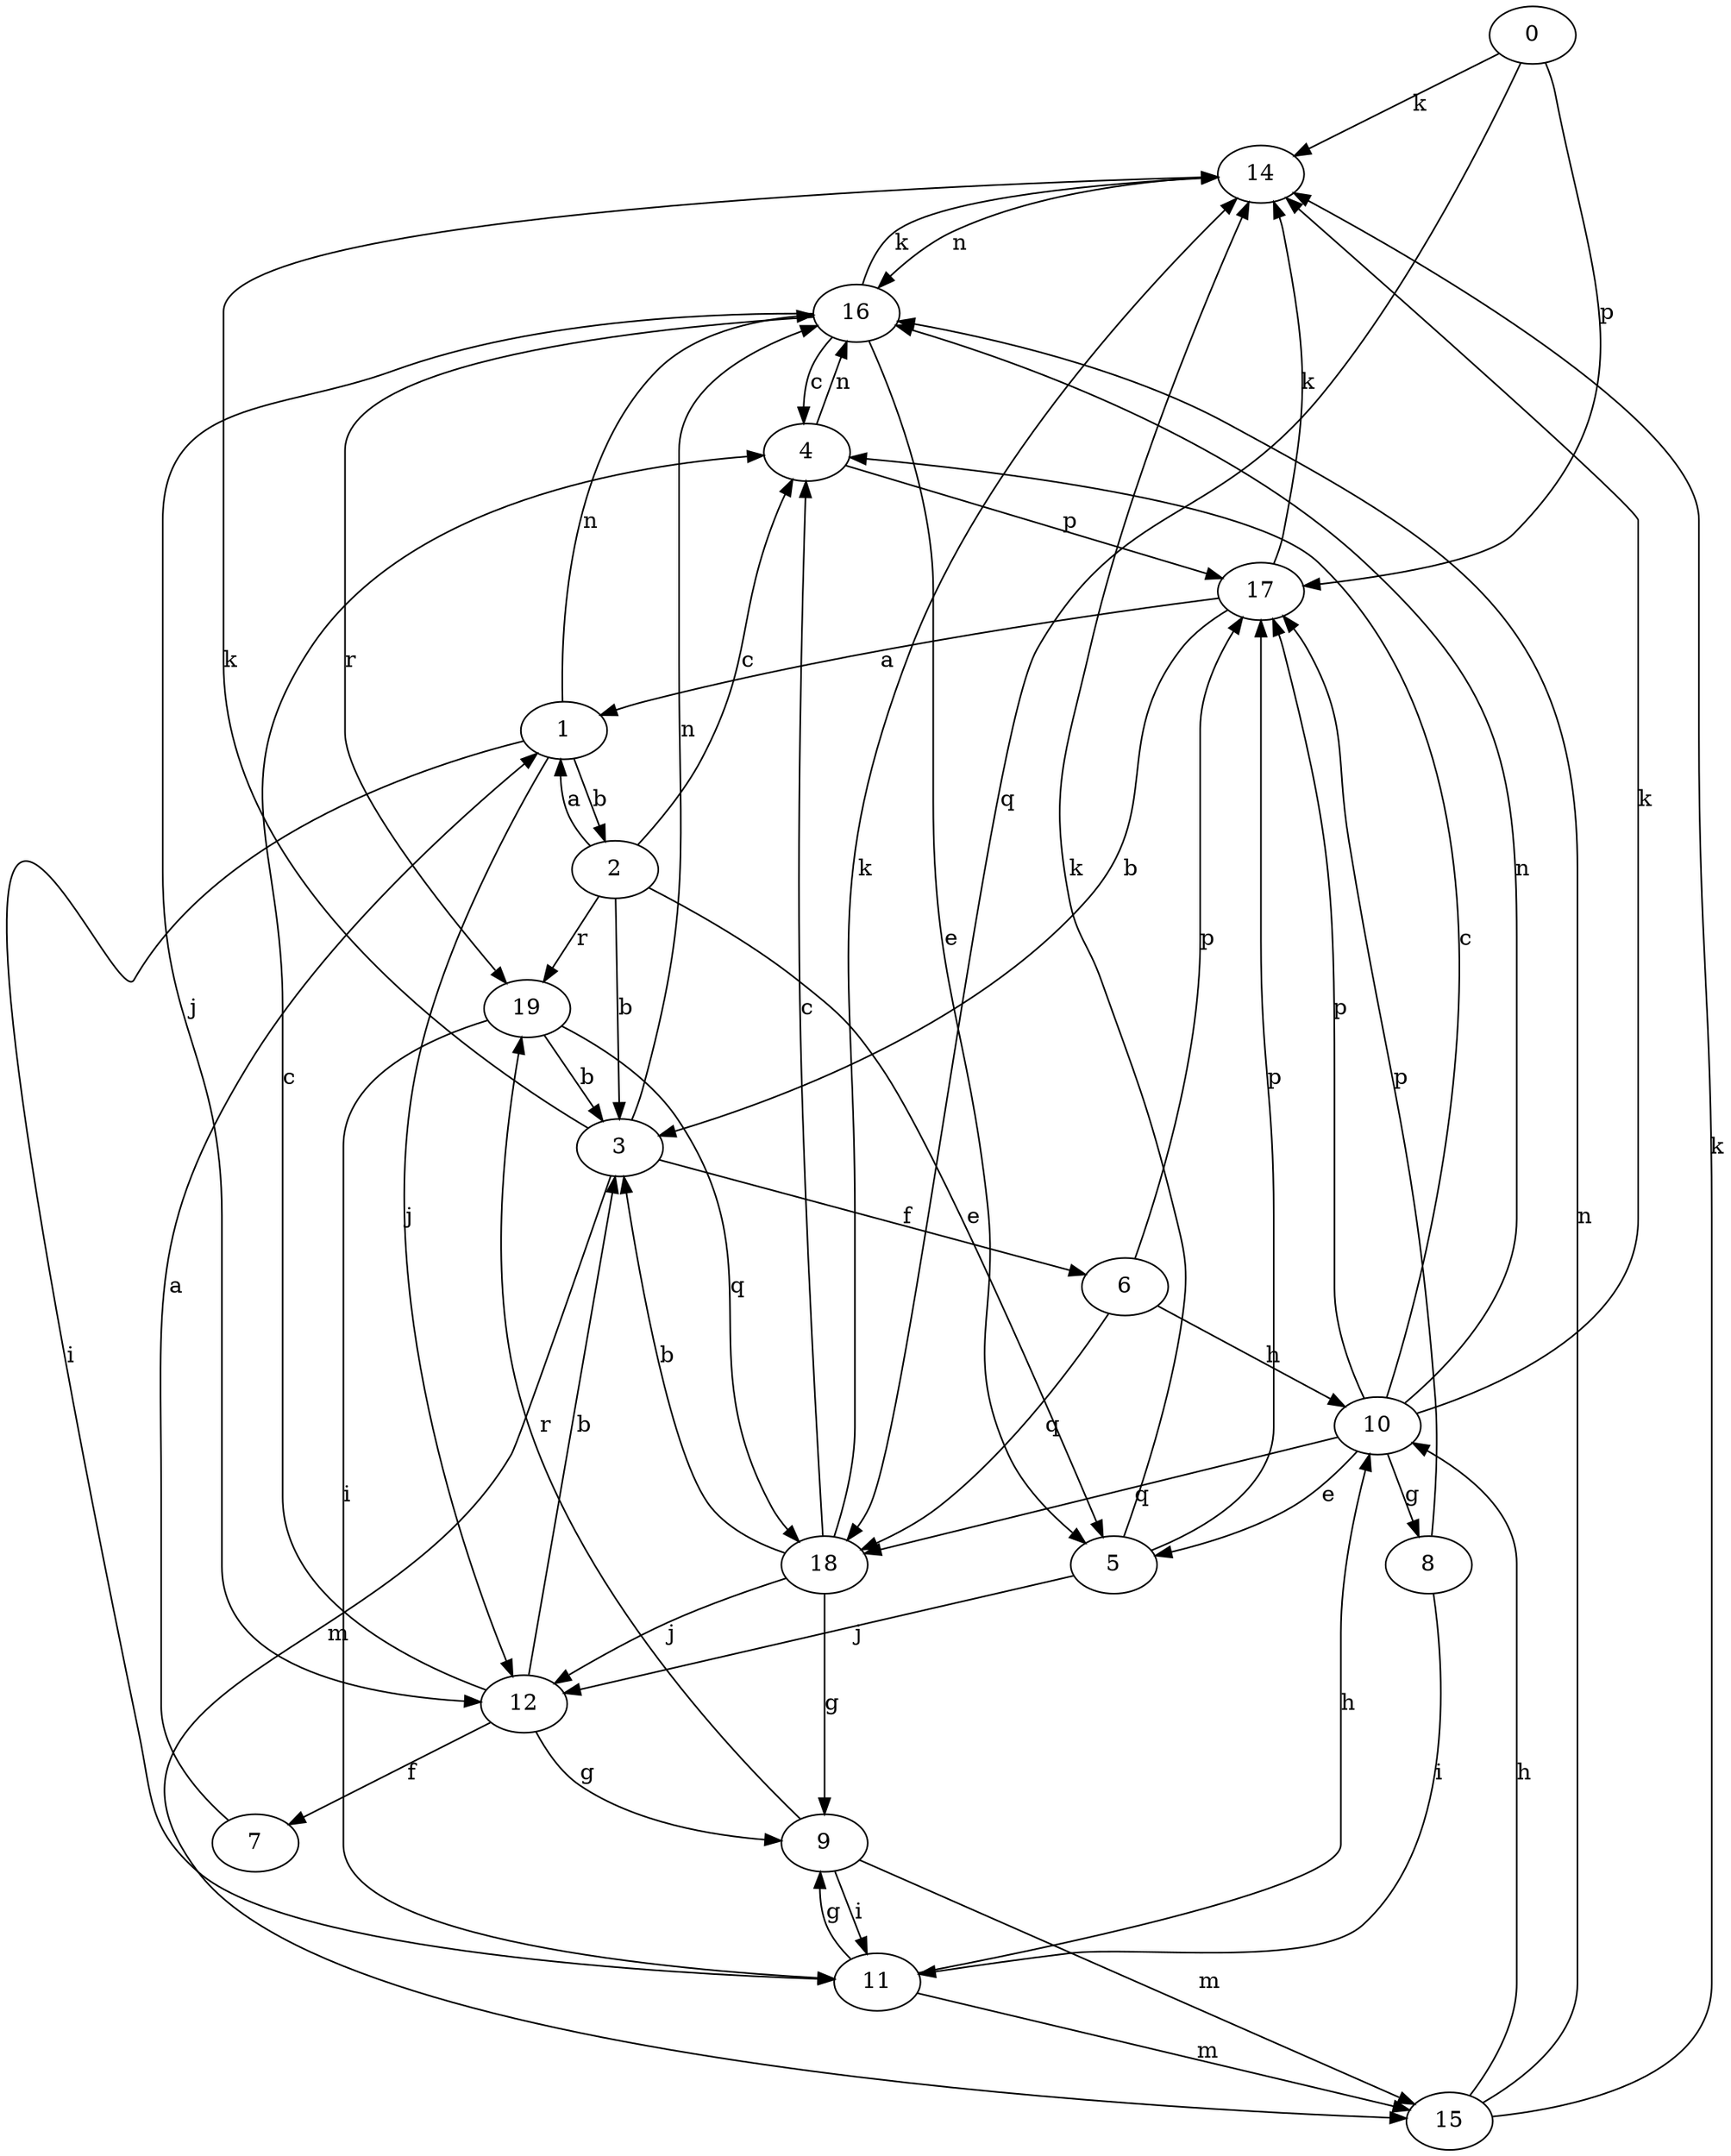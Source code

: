 strict digraph  {
0;
1;
2;
3;
4;
5;
6;
7;
8;
9;
10;
11;
12;
14;
15;
16;
17;
18;
19;
0 -> 14  [label=k];
0 -> 17  [label=p];
0 -> 18  [label=q];
1 -> 2  [label=b];
1 -> 11  [label=i];
1 -> 12  [label=j];
1 -> 16  [label=n];
2 -> 1  [label=a];
2 -> 3  [label=b];
2 -> 4  [label=c];
2 -> 5  [label=e];
2 -> 19  [label=r];
3 -> 6  [label=f];
3 -> 14  [label=k];
3 -> 15  [label=m];
3 -> 16  [label=n];
4 -> 16  [label=n];
4 -> 17  [label=p];
5 -> 12  [label=j];
5 -> 14  [label=k];
5 -> 17  [label=p];
6 -> 10  [label=h];
6 -> 17  [label=p];
6 -> 18  [label=q];
7 -> 1  [label=a];
8 -> 11  [label=i];
8 -> 17  [label=p];
9 -> 11  [label=i];
9 -> 15  [label=m];
9 -> 19  [label=r];
10 -> 4  [label=c];
10 -> 5  [label=e];
10 -> 8  [label=g];
10 -> 14  [label=k];
10 -> 16  [label=n];
10 -> 17  [label=p];
10 -> 18  [label=q];
11 -> 9  [label=g];
11 -> 10  [label=h];
11 -> 15  [label=m];
12 -> 3  [label=b];
12 -> 4  [label=c];
12 -> 7  [label=f];
12 -> 9  [label=g];
14 -> 16  [label=n];
15 -> 10  [label=h];
15 -> 14  [label=k];
15 -> 16  [label=n];
16 -> 4  [label=c];
16 -> 5  [label=e];
16 -> 12  [label=j];
16 -> 14  [label=k];
16 -> 19  [label=r];
17 -> 1  [label=a];
17 -> 3  [label=b];
17 -> 14  [label=k];
18 -> 3  [label=b];
18 -> 4  [label=c];
18 -> 9  [label=g];
18 -> 12  [label=j];
18 -> 14  [label=k];
19 -> 3  [label=b];
19 -> 11  [label=i];
19 -> 18  [label=q];
}
